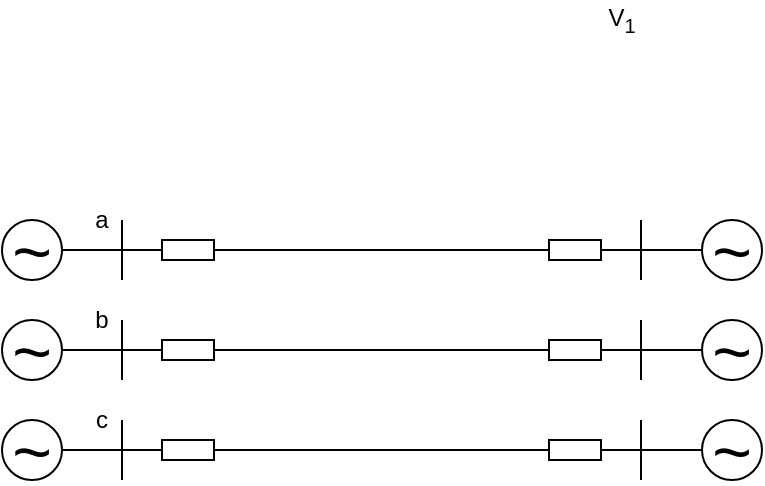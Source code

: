 <mxfile version="13.7.7" type="device"><diagram id="zrN-kkmg-XZF0JXl0gmT" name="Page-1"><mxGraphModel dx="434" dy="244" grid="1" gridSize="10" guides="1" tooltips="1" connect="1" arrows="1" fold="1" page="1" pageScale="1" pageWidth="827" pageHeight="1169" math="0" shadow="0"><root><mxCell id="0"/><mxCell id="1" parent="0"/><mxCell id="zFkvO-yhtPW39_0J9dzu-12" value="" style="endArrow=none;html=1;" edge="1" parent="1" source="hKksoAiUiBYuMOLunzw1-3" target="zFkvO-yhtPW39_0J9dzu-11"><mxGeometry width="50" height="50" relative="1" as="geometry"><mxPoint x="450" y="570" as="sourcePoint"/><mxPoint x="500" y="520" as="targetPoint"/></mxGeometry></mxCell><mxCell id="hKksoAiUiBYuMOLunzw1-3" value="&lt;font size=&quot;1&quot;&gt;&lt;span style=&quot;font-size: 34px ; line-height: 100%&quot;&gt;~&lt;/span&gt;&lt;/font&gt;" style="ellipse;whiteSpace=wrap;html=1;aspect=fixed;" parent="1" vertex="1"><mxGeometry x="300" y="520" width="30" height="30" as="geometry"/></mxCell><mxCell id="hKksoAiUiBYuMOLunzw1-23" value="V&lt;sub&gt;1&lt;/sub&gt;" style="text;html=1;strokeColor=none;fillColor=none;align=center;verticalAlign=middle;whiteSpace=wrap;rounded=0;" parent="1" vertex="1"><mxGeometry x="600" y="410" width="20" height="20" as="geometry"/></mxCell><mxCell id="zFkvO-yhtPW39_0J9dzu-3" value="" style="rounded=0;whiteSpace=wrap;html=1;" vertex="1" parent="1"><mxGeometry x="380" y="530" width="26" height="10" as="geometry"/></mxCell><mxCell id="zFkvO-yhtPW39_0J9dzu-4" value="" style="endArrow=none;html=1;" edge="1" parent="1"><mxGeometry width="50" height="50" relative="1" as="geometry"><mxPoint x="360" y="550" as="sourcePoint"/><mxPoint x="360" y="520" as="targetPoint"/></mxGeometry></mxCell><mxCell id="zFkvO-yhtPW39_0J9dzu-6" value="a" style="text;html=1;strokeColor=none;fillColor=none;align=center;verticalAlign=middle;whiteSpace=wrap;rounded=0;" vertex="1" parent="1"><mxGeometry x="340" y="510" width="20" height="20" as="geometry"/></mxCell><mxCell id="zFkvO-yhtPW39_0J9dzu-8" value="" style="endArrow=none;html=1;" edge="1" parent="1"><mxGeometry width="50" height="50" relative="1" as="geometry"><mxPoint x="619.5" y="550" as="sourcePoint"/><mxPoint x="619.5" y="520" as="targetPoint"/></mxGeometry></mxCell><mxCell id="zFkvO-yhtPW39_0J9dzu-9" value="" style="rounded=0;whiteSpace=wrap;html=1;direction=east;" vertex="1" parent="1"><mxGeometry x="573.5" y="530" width="26" height="10" as="geometry"/></mxCell><mxCell id="zFkvO-yhtPW39_0J9dzu-11" value="&lt;font size=&quot;1&quot;&gt;&lt;span style=&quot;font-size: 34px ; line-height: 100%&quot;&gt;~&lt;/span&gt;&lt;/font&gt;" style="ellipse;whiteSpace=wrap;html=1;aspect=fixed;" vertex="1" parent="1"><mxGeometry x="650" y="520" width="30" height="30" as="geometry"/></mxCell><mxCell id="zFkvO-yhtPW39_0J9dzu-13" value="" style="endArrow=none;html=1;" edge="1" parent="1" source="zFkvO-yhtPW39_0J9dzu-14" target="zFkvO-yhtPW39_0J9dzu-20"><mxGeometry width="50" height="50" relative="1" as="geometry"><mxPoint x="450" y="620" as="sourcePoint"/><mxPoint x="500" y="570" as="targetPoint"/></mxGeometry></mxCell><mxCell id="zFkvO-yhtPW39_0J9dzu-14" value="&lt;font size=&quot;1&quot;&gt;&lt;span style=&quot;font-size: 34px ; line-height: 100%&quot;&gt;~&lt;/span&gt;&lt;/font&gt;" style="ellipse;whiteSpace=wrap;html=1;aspect=fixed;" vertex="1" parent="1"><mxGeometry x="300" y="570" width="30" height="30" as="geometry"/></mxCell><mxCell id="zFkvO-yhtPW39_0J9dzu-15" value="" style="rounded=0;whiteSpace=wrap;html=1;" vertex="1" parent="1"><mxGeometry x="380" y="580" width="26" height="10" as="geometry"/></mxCell><mxCell id="zFkvO-yhtPW39_0J9dzu-16" value="" style="endArrow=none;html=1;" edge="1" parent="1"><mxGeometry width="50" height="50" relative="1" as="geometry"><mxPoint x="360" y="600" as="sourcePoint"/><mxPoint x="360" y="570" as="targetPoint"/></mxGeometry></mxCell><mxCell id="zFkvO-yhtPW39_0J9dzu-17" value="b" style="text;html=1;strokeColor=none;fillColor=none;align=center;verticalAlign=middle;whiteSpace=wrap;rounded=0;" vertex="1" parent="1"><mxGeometry x="340" y="560" width="20" height="20" as="geometry"/></mxCell><mxCell id="zFkvO-yhtPW39_0J9dzu-18" value="" style="endArrow=none;html=1;" edge="1" parent="1"><mxGeometry width="50" height="50" relative="1" as="geometry"><mxPoint x="619.5" y="600" as="sourcePoint"/><mxPoint x="619.5" y="570" as="targetPoint"/></mxGeometry></mxCell><mxCell id="zFkvO-yhtPW39_0J9dzu-19" value="" style="rounded=0;whiteSpace=wrap;html=1;direction=east;" vertex="1" parent="1"><mxGeometry x="573.5" y="580" width="26" height="10" as="geometry"/></mxCell><mxCell id="zFkvO-yhtPW39_0J9dzu-20" value="&lt;font size=&quot;1&quot;&gt;&lt;span style=&quot;font-size: 34px ; line-height: 100%&quot;&gt;~&lt;/span&gt;&lt;/font&gt;" style="ellipse;whiteSpace=wrap;html=1;aspect=fixed;" vertex="1" parent="1"><mxGeometry x="650" y="570" width="30" height="30" as="geometry"/></mxCell><mxCell id="zFkvO-yhtPW39_0J9dzu-21" value="" style="endArrow=none;html=1;" edge="1" parent="1" source="zFkvO-yhtPW39_0J9dzu-22" target="zFkvO-yhtPW39_0J9dzu-28"><mxGeometry width="50" height="50" relative="1" as="geometry"><mxPoint x="450" y="670" as="sourcePoint"/><mxPoint x="500" y="620" as="targetPoint"/></mxGeometry></mxCell><mxCell id="zFkvO-yhtPW39_0J9dzu-22" value="&lt;font size=&quot;1&quot;&gt;&lt;span style=&quot;font-size: 34px ; line-height: 100%&quot;&gt;~&lt;/span&gt;&lt;/font&gt;" style="ellipse;whiteSpace=wrap;html=1;aspect=fixed;" vertex="1" parent="1"><mxGeometry x="300" y="620" width="30" height="30" as="geometry"/></mxCell><mxCell id="zFkvO-yhtPW39_0J9dzu-23" value="" style="rounded=0;whiteSpace=wrap;html=1;" vertex="1" parent="1"><mxGeometry x="380" y="630" width="26" height="10" as="geometry"/></mxCell><mxCell id="zFkvO-yhtPW39_0J9dzu-24" value="" style="endArrow=none;html=1;" edge="1" parent="1"><mxGeometry width="50" height="50" relative="1" as="geometry"><mxPoint x="360" y="650" as="sourcePoint"/><mxPoint x="360" y="620" as="targetPoint"/></mxGeometry></mxCell><mxCell id="zFkvO-yhtPW39_0J9dzu-25" value="c" style="text;html=1;strokeColor=none;fillColor=none;align=center;verticalAlign=middle;whiteSpace=wrap;rounded=0;" vertex="1" parent="1"><mxGeometry x="340" y="610" width="20" height="20" as="geometry"/></mxCell><mxCell id="zFkvO-yhtPW39_0J9dzu-26" value="" style="endArrow=none;html=1;" edge="1" parent="1"><mxGeometry width="50" height="50" relative="1" as="geometry"><mxPoint x="619.5" y="650" as="sourcePoint"/><mxPoint x="619.5" y="620" as="targetPoint"/></mxGeometry></mxCell><mxCell id="zFkvO-yhtPW39_0J9dzu-27" value="" style="rounded=0;whiteSpace=wrap;html=1;direction=east;" vertex="1" parent="1"><mxGeometry x="573.5" y="630" width="26" height="10" as="geometry"/></mxCell><mxCell id="zFkvO-yhtPW39_0J9dzu-28" value="&lt;font size=&quot;1&quot;&gt;&lt;span style=&quot;font-size: 34px ; line-height: 100%&quot;&gt;~&lt;/span&gt;&lt;/font&gt;" style="ellipse;whiteSpace=wrap;html=1;aspect=fixed;" vertex="1" parent="1"><mxGeometry x="650" y="620" width="30" height="30" as="geometry"/></mxCell></root></mxGraphModel></diagram></mxfile>